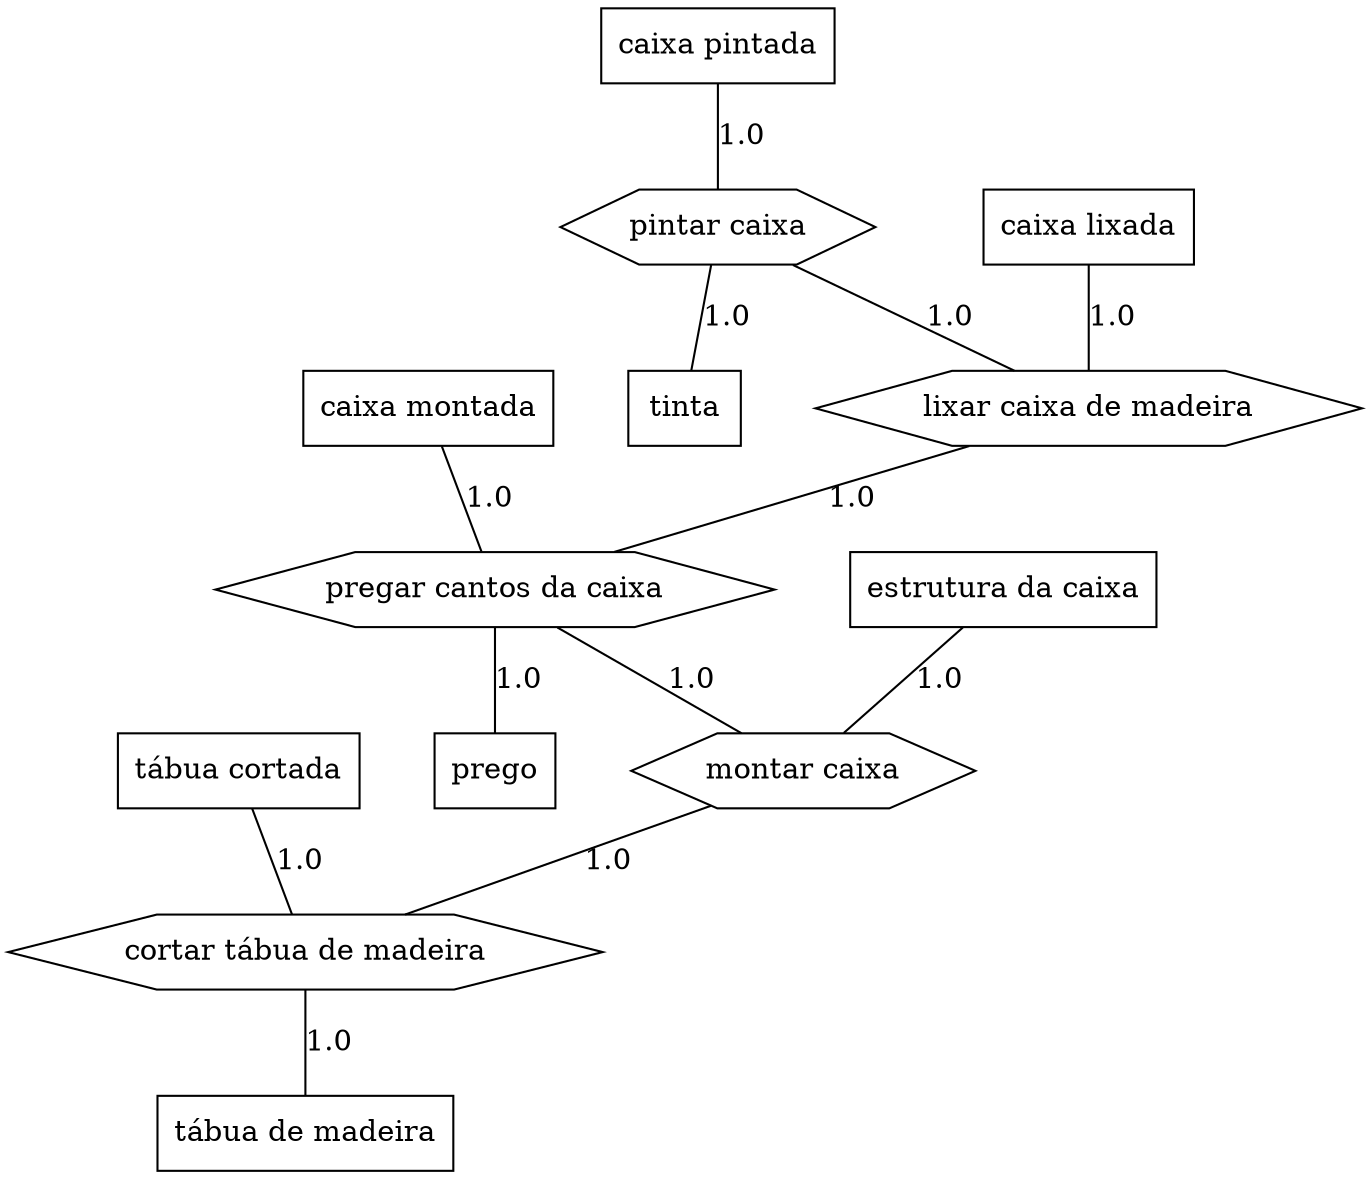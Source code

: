 graph G {
  splines=false;
  nodesep=0.5;
  ranksep=0.5;
  "2001" [shape=box label="tábua de madeira"];
  "2002" [shape=box label="tábua cortada"];
  "2002" -- "1" [label="1.0"];
  "1" [shape=hexagon label="cortar tábua de madeira"];
  "1" -- "2001" [label="1.0"];
  "2001" [shape=box label="tábua de madeira"];
  "2003" [shape=box label="estrutura da caixa"];
  "2003" -- "2" [label="1.0"];
  "2" [shape=hexagon label="montar caixa"];
  "2" -- "1" [label="1.0"];
  "1" [shape=hexagon label="cortar tábua de madeira"];
  "2001" [shape=box label="tábua de madeira"];
  "2004" [shape=box label="prego"];
  "2005" [shape=box label="caixa montada"];
  "2005" -- "3" [label="1.0"];
  "3" [shape=hexagon label="pregar cantos da caixa"];
  "3" -- "2004" [label="1.0"];
  "2004" [shape=box label="prego"];
  "3" -- "2" [label="1.0"];
  "2" [shape=hexagon label="montar caixa"];
  "1" [shape=hexagon label="cortar tábua de madeira"];
  "2001" [shape=box label="tábua de madeira"];
  "2006" [shape=box label="caixa pintada"];
  "2006" -- "5" [label="1.0"];
  "5" [shape=hexagon label="pintar caixa"];
  "5" -- "4" [label="1.0"];
  "4" [shape=hexagon label="lixar caixa de madeira"];
  "4" -- "3" [label="1.0"];
  "3" [shape=hexagon label="pregar cantos da caixa"];
  "2004" [shape=box label="prego"];
  "2" [shape=hexagon label="montar caixa"];
  "1" [shape=hexagon label="cortar tábua de madeira"];
  "2001" [shape=box label="tábua de madeira"];
  "5" -- "2008" [label="1.0"];
  "2008" [shape=box label="tinta"];
  "2007" [shape=box label="caixa lixada"];
  "2007" -- "4" [label="1.0"];
  "4" [shape=hexagon label="lixar caixa de madeira"];
  "3" [shape=hexagon label="pregar cantos da caixa"];
  "2004" [shape=box label="prego"];
  "2" [shape=hexagon label="montar caixa"];
  "1" [shape=hexagon label="cortar tábua de madeira"];
  "2001" [shape=box label="tábua de madeira"];
  "2008" [shape=box label="tinta"];
}
